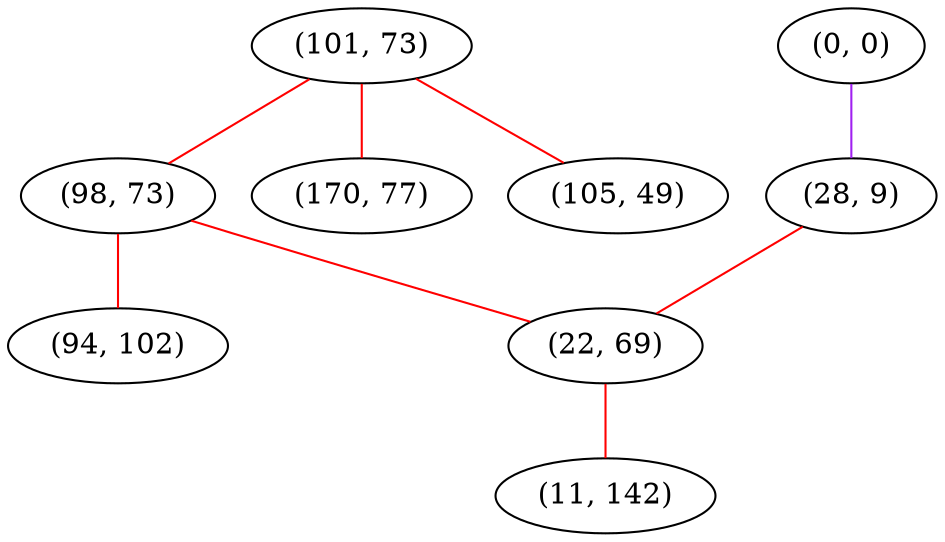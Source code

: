 graph "" {
"(101, 73)";
"(0, 0)";
"(98, 73)";
"(170, 77)";
"(28, 9)";
"(22, 69)";
"(105, 49)";
"(11, 142)";
"(94, 102)";
"(101, 73)" -- "(170, 77)"  [color=red, key=0, weight=1];
"(101, 73)" -- "(105, 49)"  [color=red, key=0, weight=1];
"(101, 73)" -- "(98, 73)"  [color=red, key=0, weight=1];
"(0, 0)" -- "(28, 9)"  [color=purple, key=0, weight=4];
"(98, 73)" -- "(22, 69)"  [color=red, key=0, weight=1];
"(98, 73)" -- "(94, 102)"  [color=red, key=0, weight=1];
"(28, 9)" -- "(22, 69)"  [color=red, key=0, weight=1];
"(22, 69)" -- "(11, 142)"  [color=red, key=0, weight=1];
}

